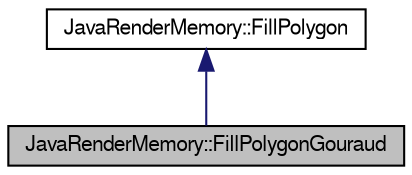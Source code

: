 digraph G
{
  bgcolor="transparent";
  edge [fontname="FreeSans",fontsize=10,labelfontname="FreeSans",labelfontsize=10];
  node [fontname="FreeSans",fontsize=10,shape=record];
  Node1 [label="JavaRenderMemory::FillPolygonGouraud",height=0.2,width=0.4,color="black", fillcolor="grey75", style="filled" fontcolor="black"];
  Node2 -> Node1 [dir=back,color="midnightblue",fontsize=10,style="solid",fontname="FreeSans"];
  Node2 [label="JavaRenderMemory::FillPolygon",height=0.2,width=0.4,color="black",URL="$class_java_render_memory_1_1_fill_polygon.html",tooltip="ポリゴン塗りつぶしの基本クラス。"];
}
